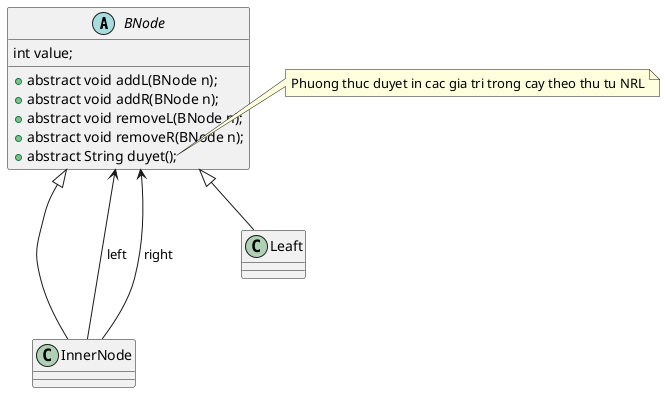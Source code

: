 @startuml
'https://plantuml.com/class-diagram

abstract class BNode{
    int value;
    + abstract void addL(BNode n);
    + abstract void addR(BNode n);
    + abstract void removeL(BNode n);
    + abstract void removeR(BNode n);
    + abstract String duyet();
}
BNode<|--- InnerNode
BNode<--- InnerNode:left
BNode<--- InnerNode:right
BNode<|-- Leaft
note right of BNode::duyet
    Phuong thuc duyet in cac gia tri trong cay theo thu tu NRL
end note
@enduml